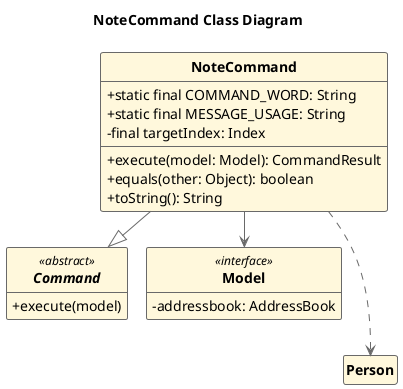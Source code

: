 @startuml
!pragma layout smetana

hide empty attributes
hide empty methods
hide circle

skinparam shadowing false
skinparam classFontStyle Bold
skinparam ActivityBackgroundColor Silver
skinparam ActivityBorderColor DimGray

skinparam classAttributeIconSize 0

skinparam class {
    BackgroundColor Cornsilk
    ArrowColor DimGray
    BorderThickness 1
    BorderColor DimGray
}

title NoteCommand Class Diagram

Interface "Command" as Object\Command <<abstract>> {
    + execute(model)
}

class "NoteCommand" as Object\NoteCommand {
     +static final COMMAND_WORD: String
     +static final MESSAGE_USAGE: String
     - final targetIndex: Index
     +execute(model: Model): CommandResult
     +equals(other: Object): boolean
     +toString(): String
}

class "Model" as Object\Model <<interface>> {
    - addressbook: AddressBook
}

Object\NoteCommand --> Object\Model
Object\NoteCommand ...> Person
Object\NoteCommand --|> Object\Command


@enduml

